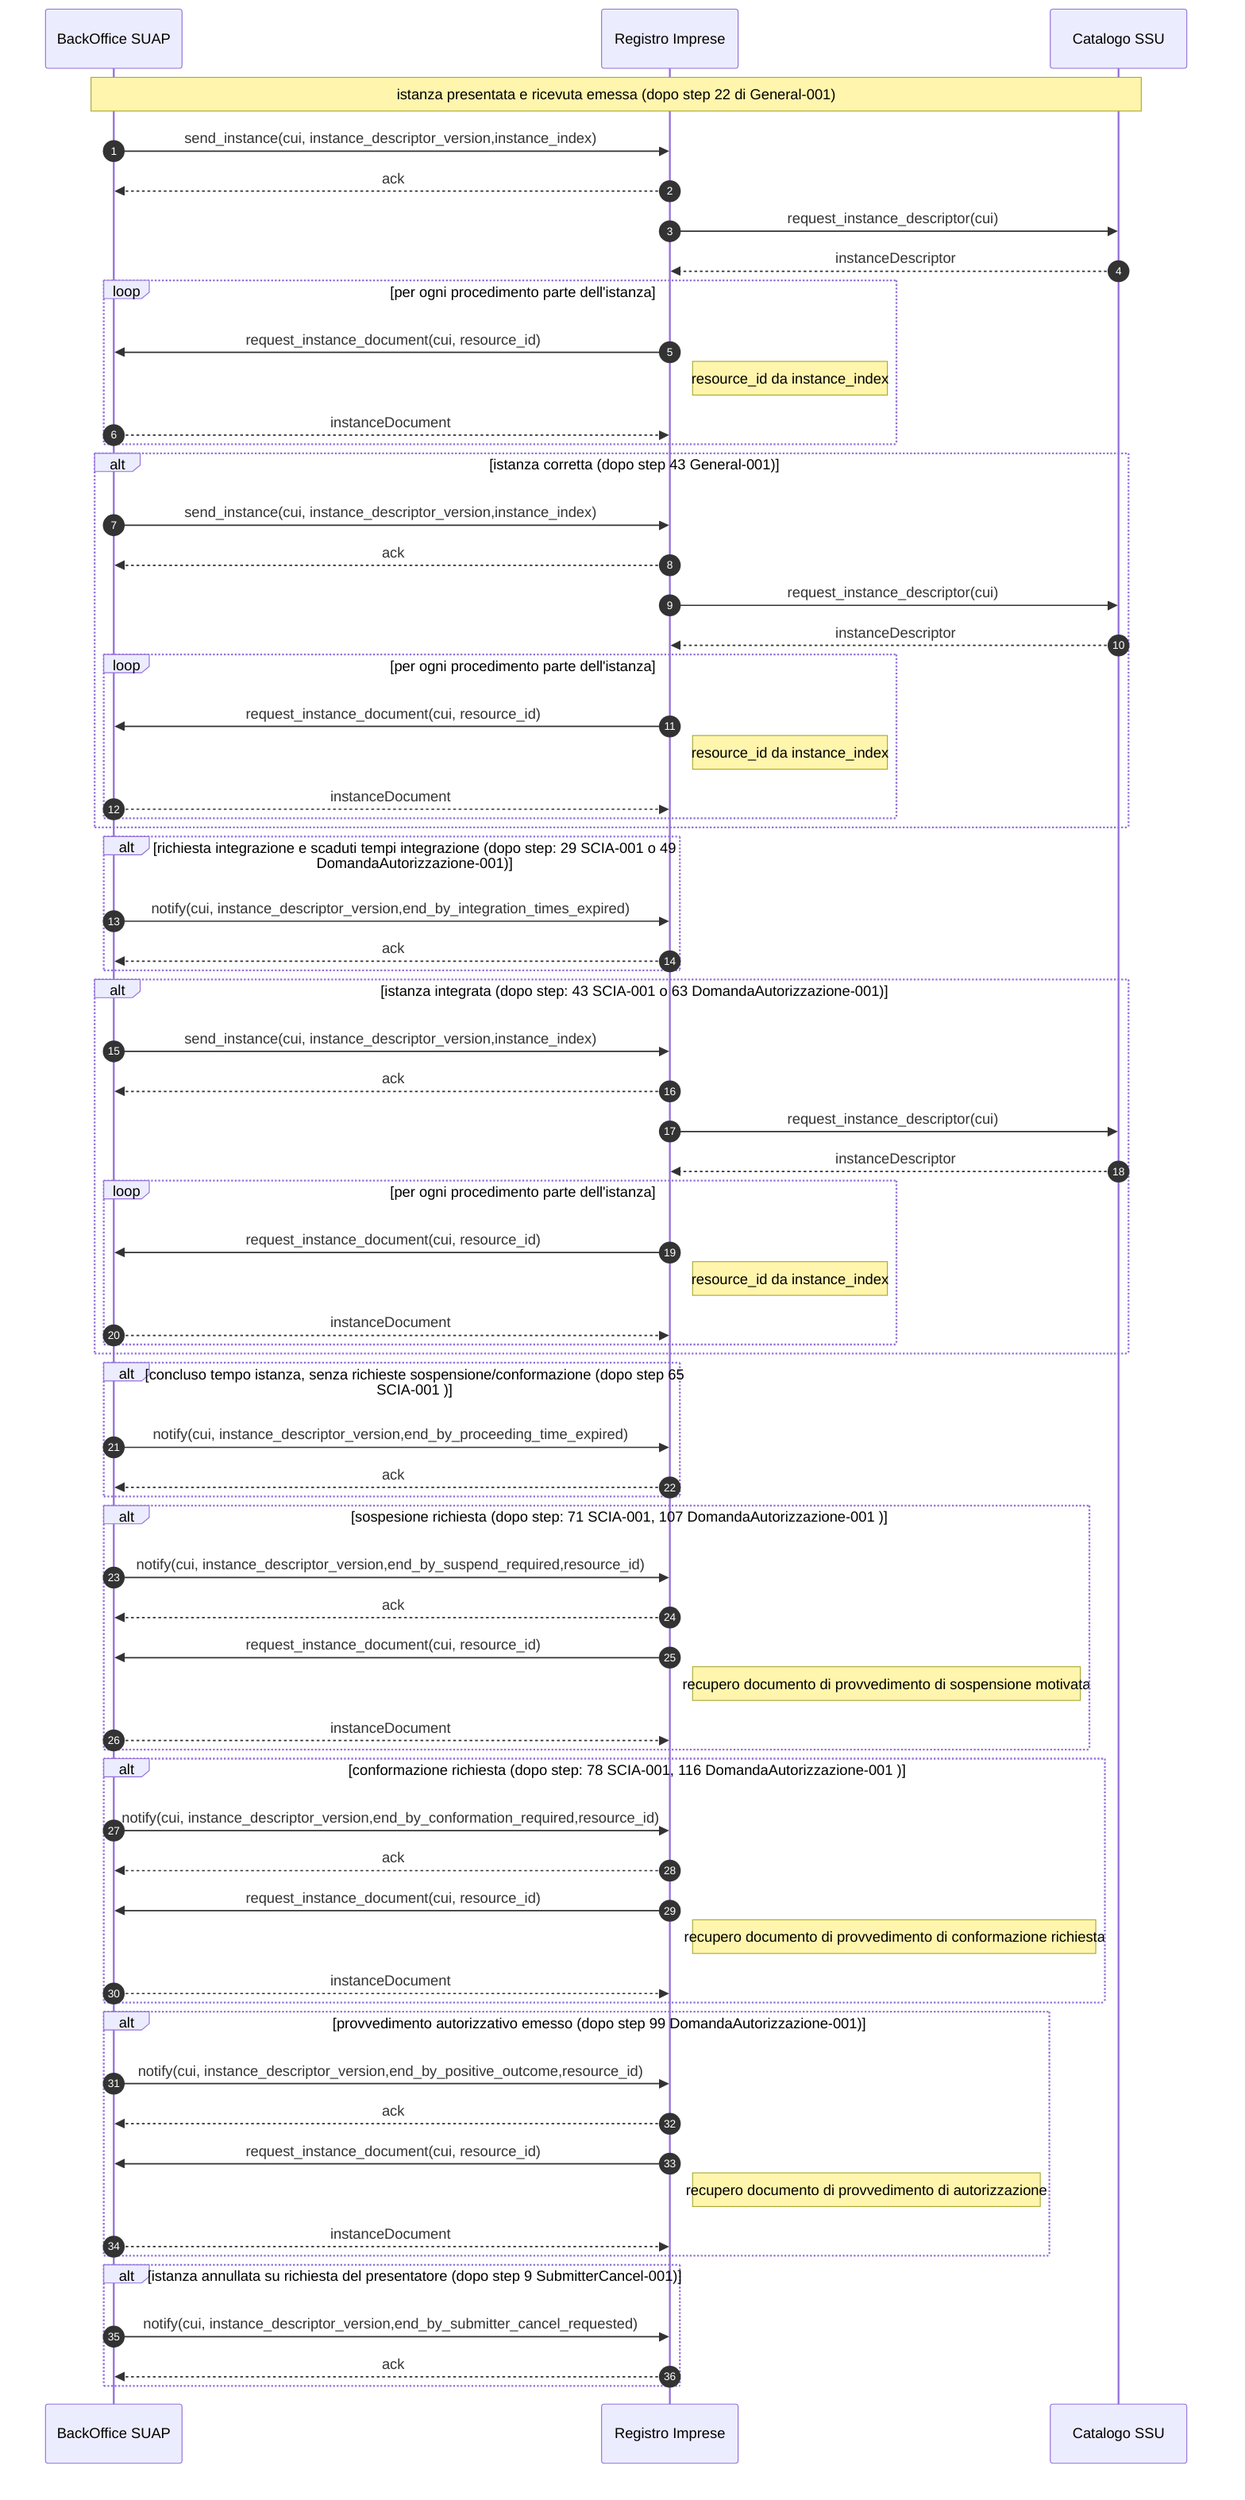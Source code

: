sequenceDiagram
    autonumber
    
    participant B as BackOffice SUAP  
    participant RI as Registro Imprese   
    participant C as Catalogo SSU  

   
   
    Note over B,C: istanza presentata e ricevuta emessa (dopo step 22 di General-001)
    

    B ->> RI: send_instance(cui, instance_descriptor_version,instance_index)
    RI -->> B: ack
    
    RI ->> C: request_instance_descriptor(cui)
	C -->> RI: instanceDescriptor
    
    loop per ogni procedimento parte dell'istanza
        RI ->> B:  request_instance_document(cui, resource_id)
        note right of RI: resource_id da instance_index
        B -->> RI: instanceDocument
    end
    

    alt istanza corretta (dopo step 43 General-001)

        B ->> RI: send_instance(cui, instance_descriptor_version,instance_index)
        RI -->> B: ack
    
        RI ->> C: request_instance_descriptor(cui)
        C -->> RI: instanceDescriptor
        
        loop per ogni procedimento parte dell'istanza
            RI ->> B:  request_instance_document(cui, resource_id)
            note right of RI: resource_id da instance_index
            B -->> RI: instanceDocument
        end



    end

    alt richiesta integrazione e scaduti tempi integrazione (dopo step: 29 SCIA-001 o 49 DomandaAutorizzazione-001)
        B ->> RI: notify(cui, instance_descriptor_version,end_by_integration_times_expired)
        RI -->> B: ack
    end

    alt istanza integrata (dopo step: 43 SCIA-001 o 63 DomandaAutorizzazione-001)

        B ->> RI: send_instance(cui, instance_descriptor_version,instance_index)
        RI -->> B: ack
    
        RI ->> C: request_instance_descriptor(cui)
        C -->> RI: instanceDescriptor
        
        loop per ogni procedimento parte dell'istanza
            RI ->> B:  request_instance_document(cui, resource_id)
            note right of RI: resource_id da instance_index
            B -->> RI: instanceDocument
        end


    end


    alt concluso tempo istanza, senza richieste sospensione/conformazione (dopo step 65 SCIA-001 )
        B ->> RI: notify(cui, instance_descriptor_version,end_by_proceeding_time_expired)
        RI -->> B: ack   
    end


    alt sospesione richiesta (dopo step: 71 SCIA-001, 107 DomandaAutorizzazione-001  )
        B ->> RI: notify(cui, instance_descriptor_version,end_by_suspend_required,resource_id)
        RI -->> B: ack  
        RI ->> B: request_instance_document(cui, resource_id)
        note right of RI: recupero documento di provvedimento di sospensione motivata
        B -->> RI: instanceDocument     
    end

     alt conformazione richiesta (dopo step: 78 SCIA-001, 116 DomandaAutorizzazione-001  )
        B ->> RI: notify(cui, instance_descriptor_version,end_by_conformation_required,resource_id)
        RI -->> B: ack  
        RI ->> B: request_instance_document(cui, resource_id)
        note right of RI: recupero documento di provvedimento di conformazione richiesta
        B -->> RI: instanceDocument     
    end


    alt provvedimento autorizzativo emesso (dopo step 99 DomandaAutorizzazione-001)
        B ->> RI: notify(cui, instance_descriptor_version,end_by_positive_outcome,resource_id)
        RI -->> B: ack
        RI ->> B: request_instance_document(cui, resource_id)
        note right of RI: recupero documento di provvedimento di autorizzazione
        B -->> RI: instanceDocument   
    end


    alt istanza annullata su richiesta del presentatore (dopo step 9 SubmitterCancel-001)
        B ->> RI: notify(cui, instance_descriptor_version,end_by_submitter_cancel_requested)
        RI -->> B: ack
    end